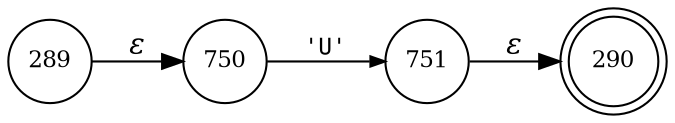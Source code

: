 digraph ATN {
rankdir=LR;
s290[fontsize=11, label="290", shape=doublecircle, fixedsize=true, width=.6];
s289[fontsize=11,label="289", shape=circle, fixedsize=true, width=.55, peripheries=1];
s750[fontsize=11,label="750", shape=circle, fixedsize=true, width=.55, peripheries=1];
s751[fontsize=11,label="751", shape=circle, fixedsize=true, width=.55, peripheries=1];
s289 -> s750 [fontname="Times-Italic", label="&epsilon;"];
s750 -> s751 [fontsize=11, fontname="Courier", arrowsize=.7, label = "'U'", arrowhead = normal];
s751 -> s290 [fontname="Times-Italic", label="&epsilon;"];
}